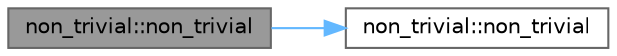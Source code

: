 digraph "non_trivial::non_trivial"
{
 // LATEX_PDF_SIZE
  bgcolor="transparent";
  edge [fontname=Helvetica,fontsize=10,labelfontname=Helvetica,labelfontsize=10];
  node [fontname=Helvetica,fontsize=10,shape=box,height=0.2,width=0.4];
  rankdir="LR";
  Node1 [id="Node000001",label="non_trivial::non_trivial",height=0.2,width=0.4,color="gray40", fillcolor="grey60", style="filled", fontcolor="black",tooltip=" "];
  Node1 -> Node2 [id="edge1_Node000001_Node000002",color="steelblue1",style="solid",tooltip=" "];
  Node2 [id="Node000002",label="non_trivial::non_trivial",height=0.2,width=0.4,color="grey40", fillcolor="white", style="filled",URL="$classnon__trivial.html#a86748bef60434fb7eae465c3e2cdb181",tooltip=" "];
}
